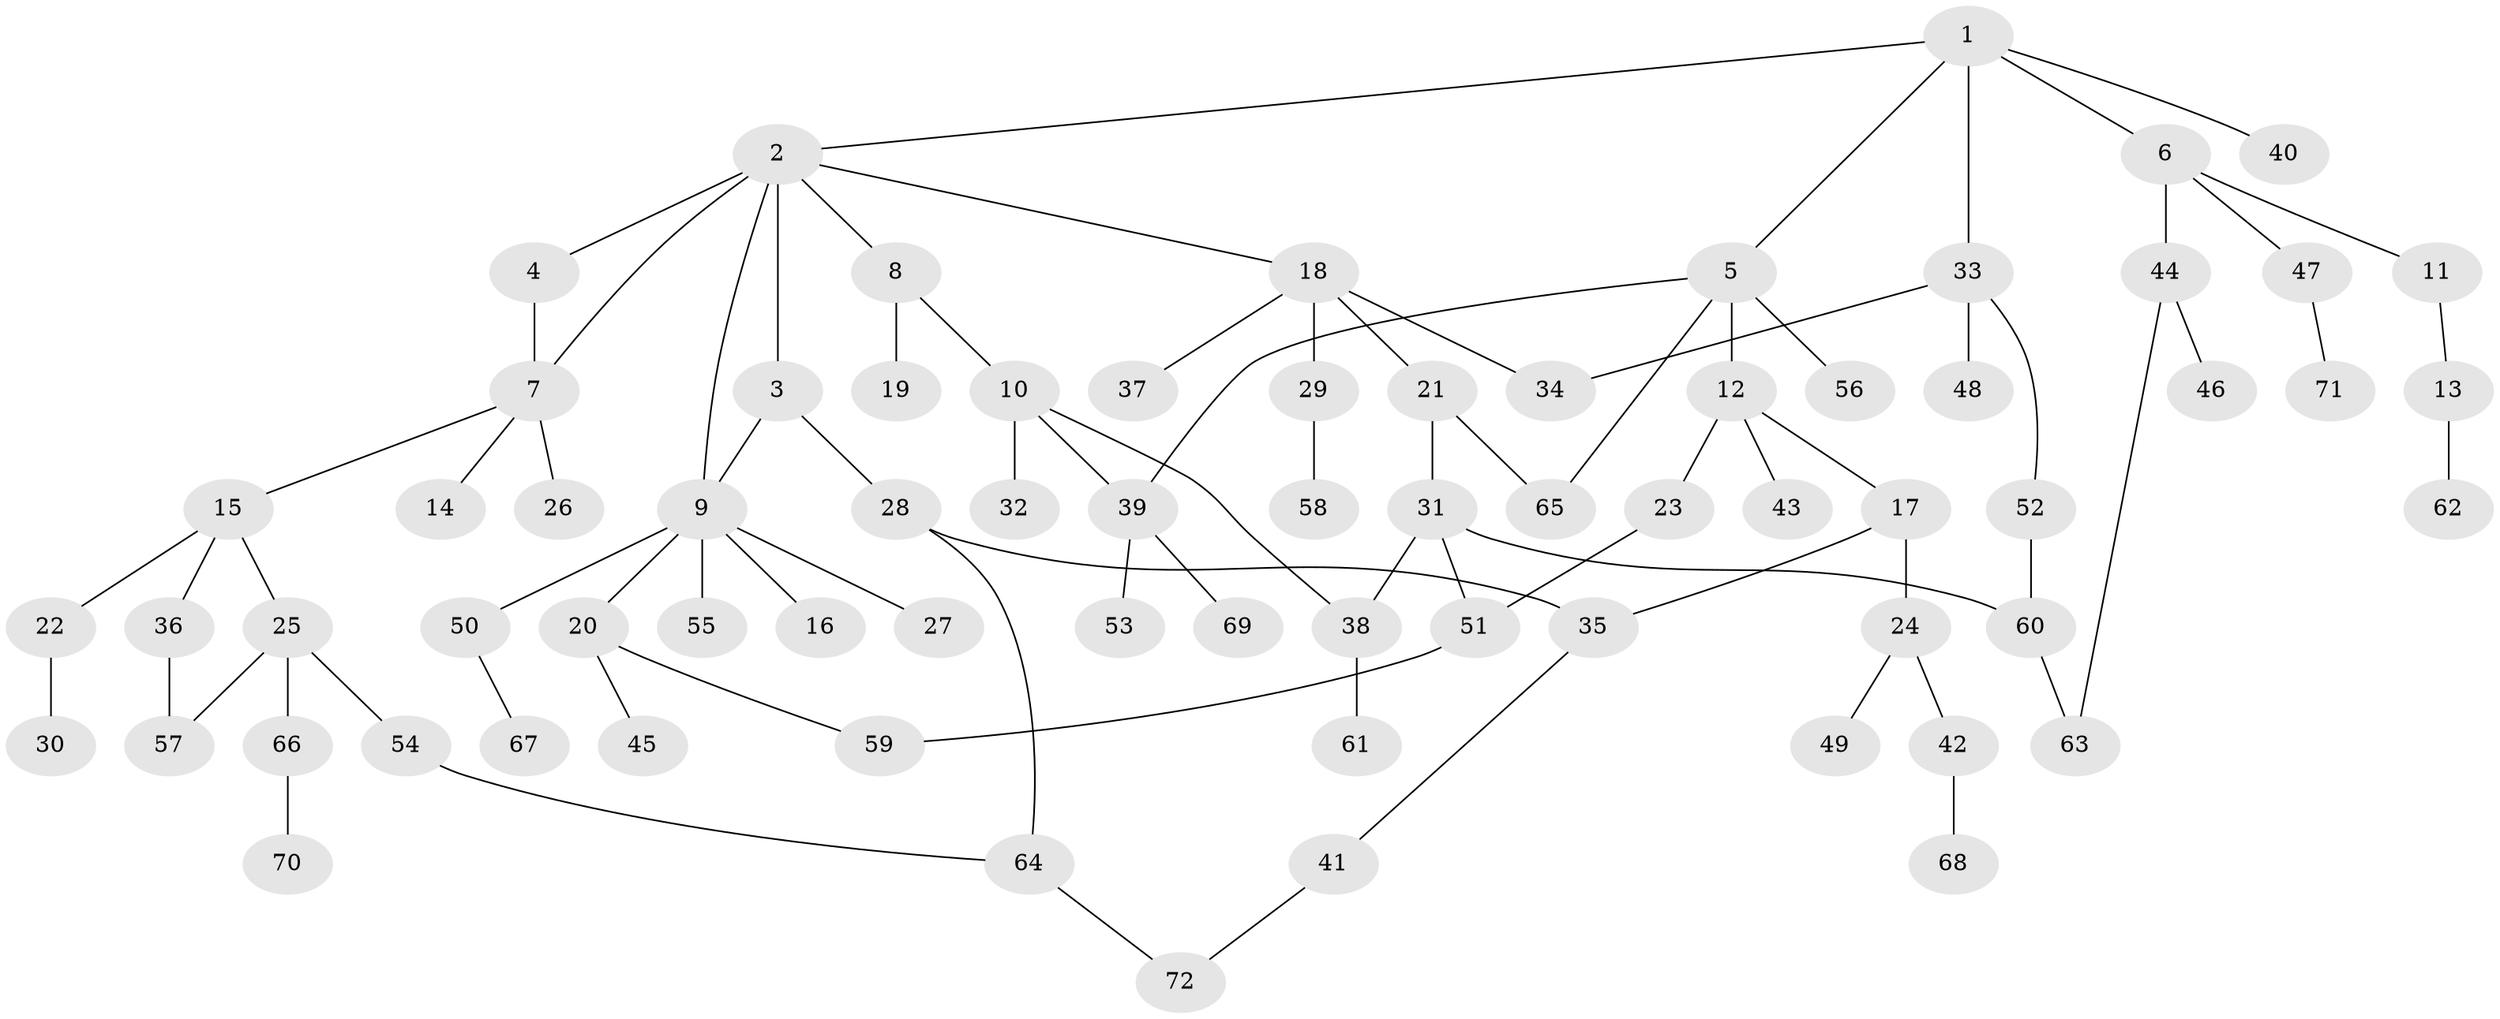 // Generated by graph-tools (version 1.1) at 2025/13/03/09/25 04:13:37]
// undirected, 72 vertices, 85 edges
graph export_dot {
graph [start="1"]
  node [color=gray90,style=filled];
  1;
  2;
  3;
  4;
  5;
  6;
  7;
  8;
  9;
  10;
  11;
  12;
  13;
  14;
  15;
  16;
  17;
  18;
  19;
  20;
  21;
  22;
  23;
  24;
  25;
  26;
  27;
  28;
  29;
  30;
  31;
  32;
  33;
  34;
  35;
  36;
  37;
  38;
  39;
  40;
  41;
  42;
  43;
  44;
  45;
  46;
  47;
  48;
  49;
  50;
  51;
  52;
  53;
  54;
  55;
  56;
  57;
  58;
  59;
  60;
  61;
  62;
  63;
  64;
  65;
  66;
  67;
  68;
  69;
  70;
  71;
  72;
  1 -- 2;
  1 -- 5;
  1 -- 6;
  1 -- 33;
  1 -- 40;
  2 -- 3;
  2 -- 4;
  2 -- 8;
  2 -- 18;
  2 -- 9;
  2 -- 7;
  3 -- 9;
  3 -- 28;
  4 -- 7;
  5 -- 12;
  5 -- 39;
  5 -- 56;
  5 -- 65;
  6 -- 11;
  6 -- 44;
  6 -- 47;
  7 -- 14;
  7 -- 15;
  7 -- 26;
  8 -- 10;
  8 -- 19;
  9 -- 16;
  9 -- 20;
  9 -- 27;
  9 -- 50;
  9 -- 55;
  10 -- 32;
  10 -- 38;
  10 -- 39;
  11 -- 13;
  12 -- 17;
  12 -- 23;
  12 -- 43;
  13 -- 62;
  15 -- 22;
  15 -- 25;
  15 -- 36;
  17 -- 24;
  17 -- 35;
  18 -- 21;
  18 -- 29;
  18 -- 37;
  18 -- 34;
  20 -- 45;
  20 -- 59;
  21 -- 31;
  21 -- 65;
  22 -- 30;
  23 -- 51;
  24 -- 42;
  24 -- 49;
  25 -- 54;
  25 -- 57;
  25 -- 66;
  28 -- 35;
  28 -- 64;
  29 -- 58;
  31 -- 38;
  31 -- 60;
  31 -- 51;
  33 -- 34;
  33 -- 48;
  33 -- 52;
  35 -- 41;
  36 -- 57;
  38 -- 61;
  39 -- 53;
  39 -- 69;
  41 -- 72;
  42 -- 68;
  44 -- 46;
  44 -- 63;
  47 -- 71;
  50 -- 67;
  51 -- 59;
  52 -- 60;
  54 -- 64;
  60 -- 63;
  64 -- 72;
  66 -- 70;
}
